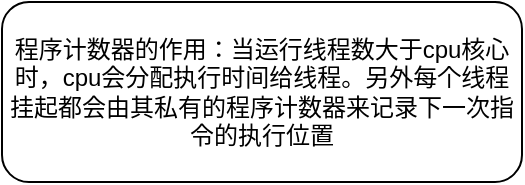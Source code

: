 <mxfile version="20.8.16" type="device"><diagram name="第 1 页" id="1VcB4DH3HaPhx9Nytx6B"><mxGraphModel dx="1026" dy="743" grid="1" gridSize="10" guides="1" tooltips="1" connect="1" arrows="1" fold="1" page="1" pageScale="1" pageWidth="827" pageHeight="1169" math="0" shadow="0"><root><mxCell id="0"/><mxCell id="1" parent="0"/><mxCell id="Trml0SVApN258ZVQALfn-1" value="程序计数器的作用：当运行线程数大于cpu核心时，cpu会分配执行时间给线程。另外每个线程挂起都会由其私有的程序计数器来记录下一次指令的执行位置" style="rounded=1;whiteSpace=wrap;html=1;" vertex="1" parent="1"><mxGeometry x="120" y="100" width="260" height="90" as="geometry"/></mxCell></root></mxGraphModel></diagram></mxfile>